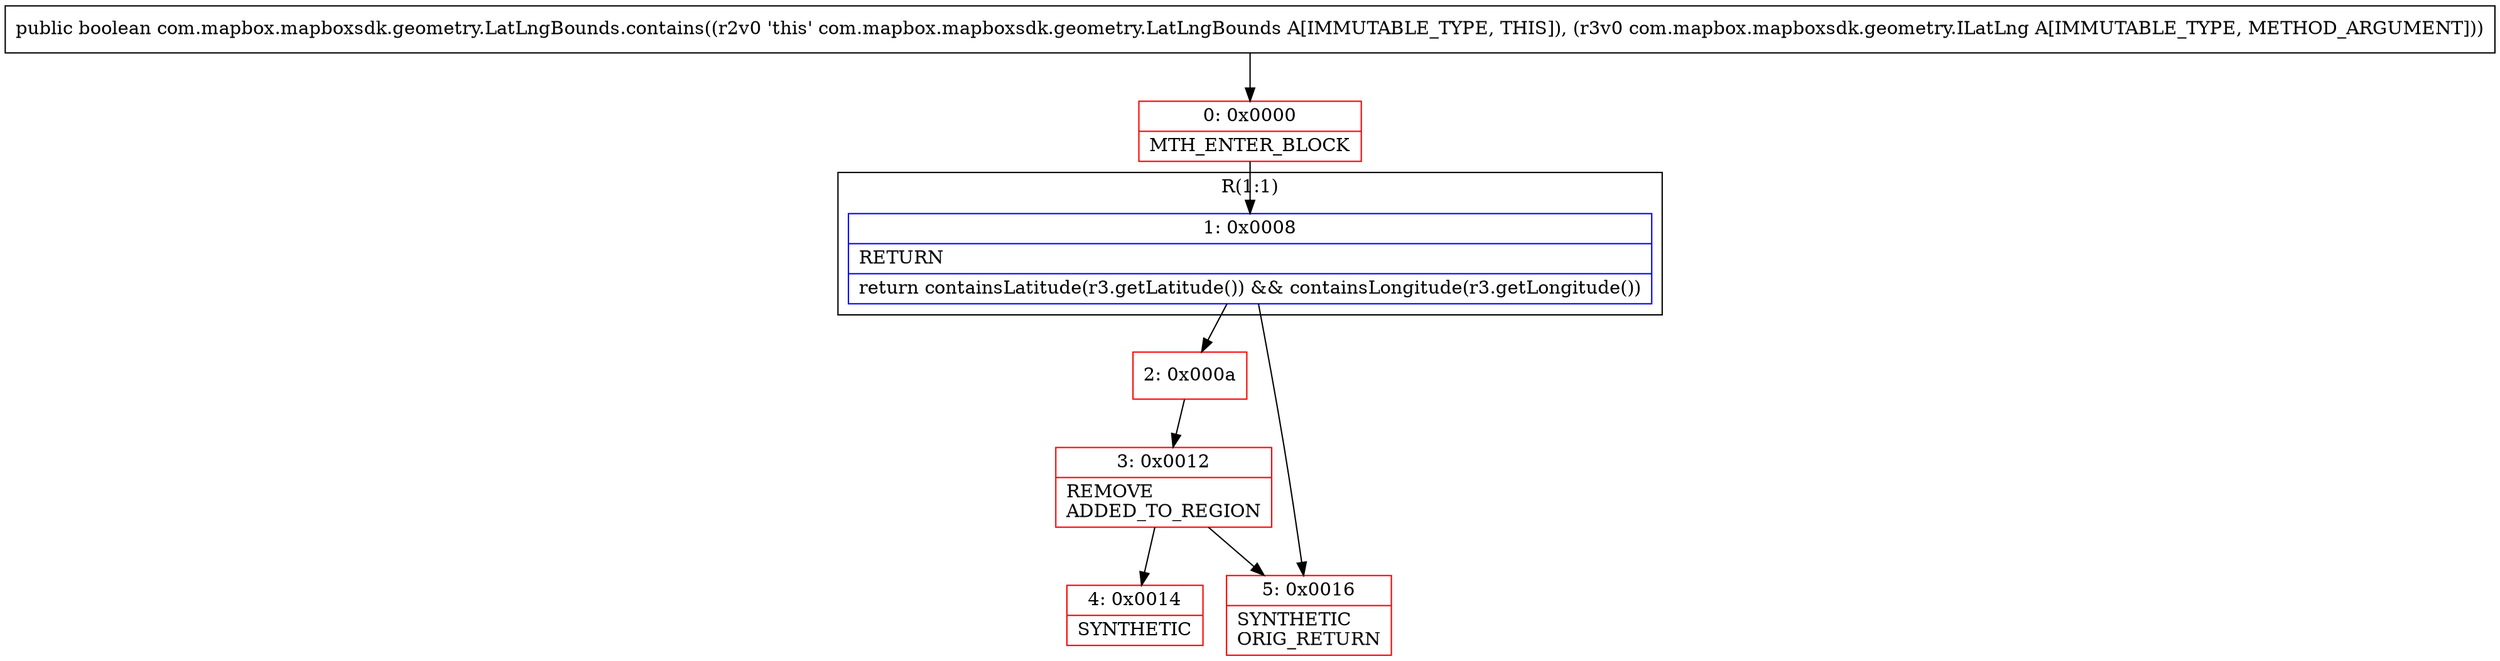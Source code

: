 digraph "CFG forcom.mapbox.mapboxsdk.geometry.LatLngBounds.contains(Lcom\/mapbox\/mapboxsdk\/geometry\/ILatLng;)Z" {
subgraph cluster_Region_775442616 {
label = "R(1:1)";
node [shape=record,color=blue];
Node_1 [shape=record,label="{1\:\ 0x0008|RETURN\l|return containsLatitude(r3.getLatitude()) && containsLongitude(r3.getLongitude())\l}"];
}
Node_0 [shape=record,color=red,label="{0\:\ 0x0000|MTH_ENTER_BLOCK\l}"];
Node_2 [shape=record,color=red,label="{2\:\ 0x000a}"];
Node_3 [shape=record,color=red,label="{3\:\ 0x0012|REMOVE\lADDED_TO_REGION\l}"];
Node_4 [shape=record,color=red,label="{4\:\ 0x0014|SYNTHETIC\l}"];
Node_5 [shape=record,color=red,label="{5\:\ 0x0016|SYNTHETIC\lORIG_RETURN\l}"];
MethodNode[shape=record,label="{public boolean com.mapbox.mapboxsdk.geometry.LatLngBounds.contains((r2v0 'this' com.mapbox.mapboxsdk.geometry.LatLngBounds A[IMMUTABLE_TYPE, THIS]), (r3v0 com.mapbox.mapboxsdk.geometry.ILatLng A[IMMUTABLE_TYPE, METHOD_ARGUMENT])) }"];
MethodNode -> Node_0;
Node_1 -> Node_2;
Node_1 -> Node_5;
Node_0 -> Node_1;
Node_2 -> Node_3;
Node_3 -> Node_4;
Node_3 -> Node_5;
}

